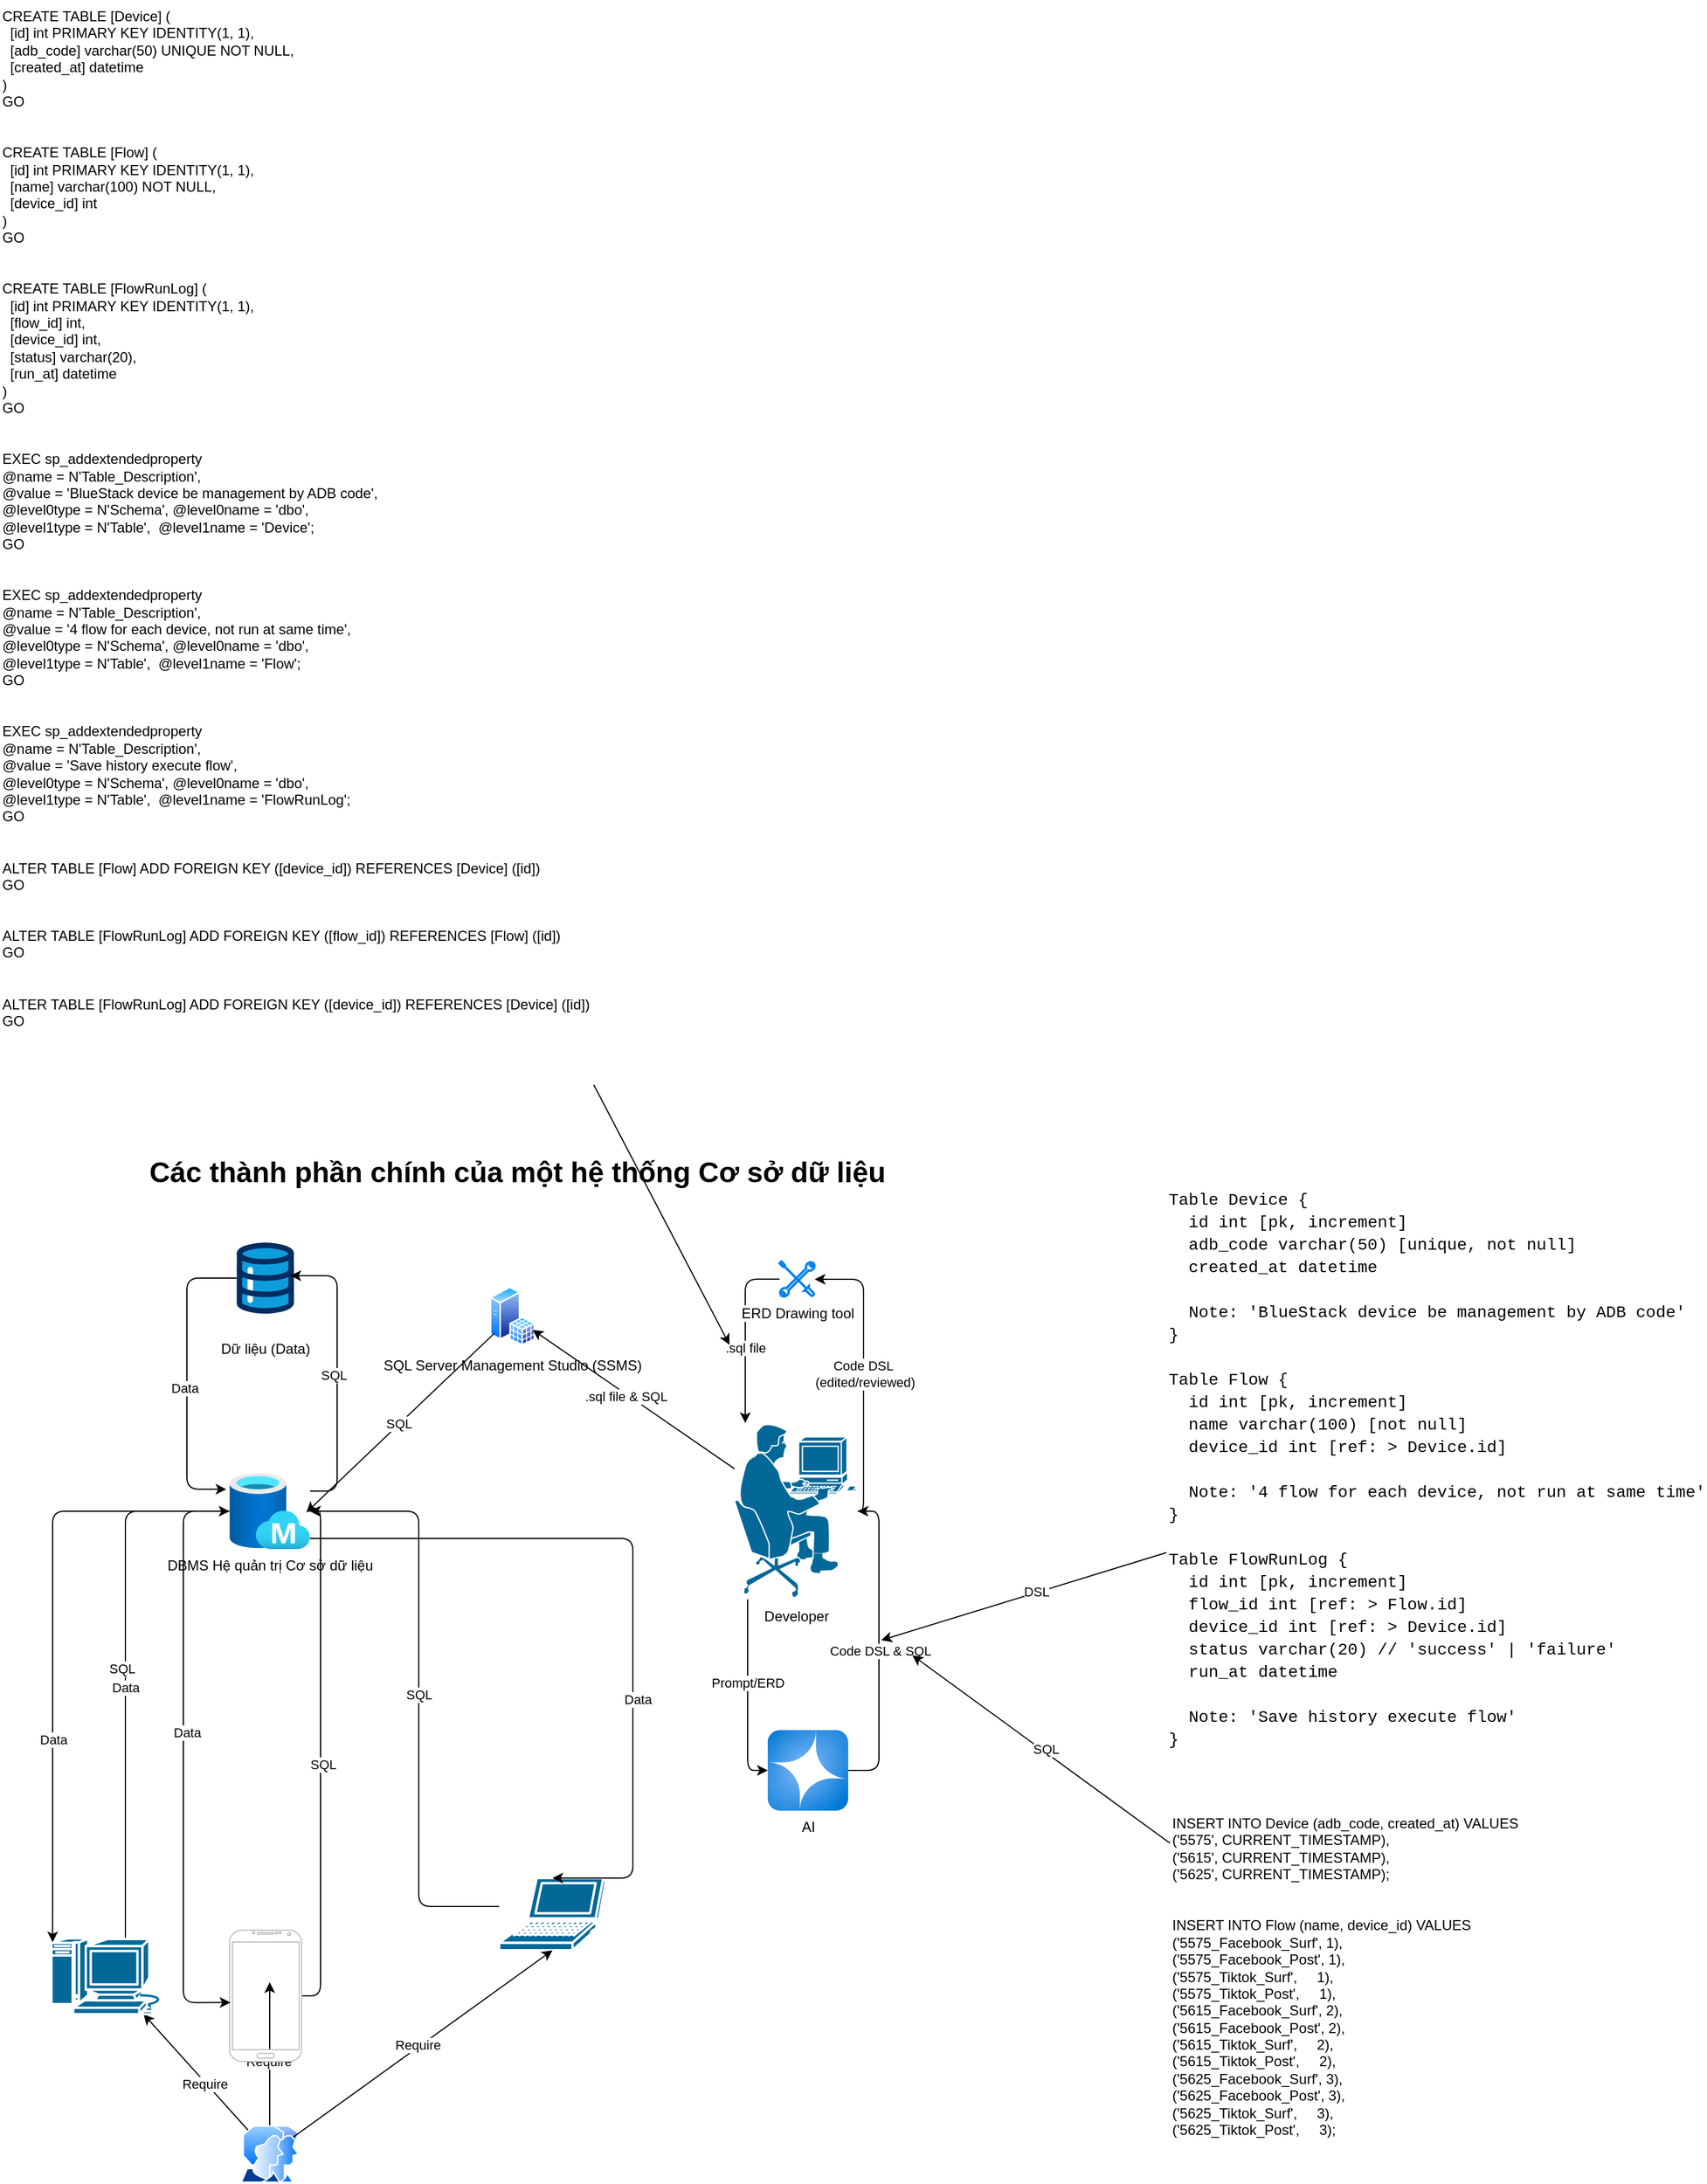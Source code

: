 <mxfile>
    <diagram id="dVG4HIUA0G5rE3eHD4f1" name="Page-1">
        <mxGraphModel dx="1239" dy="2085" grid="0" gridSize="10" guides="1" tooltips="1" connect="1" arrows="1" fold="1" page="1" pageScale="1" pageWidth="827" pageHeight="1169" background="none" math="0" shadow="0">
            <root>
                <mxCell id="0"/>
                <mxCell id="1" parent="0"/>
                <mxCell id="2" value="Dữ liệu (Data)" style="verticalLabelPosition=bottom;aspect=fixed;html=1;shape=mxgraph.salesforce.data;" parent="1" vertex="1">
                    <mxGeometry x="200" y="105" width="48.6" height="60" as="geometry"/>
                </mxCell>
                <mxCell id="3" value="Các thành phần chính của một hệ thống Cơ sở dữ liệu" style="text;strokeColor=none;fillColor=none;html=1;fontSize=24;fontStyle=1;verticalAlign=middle;align=center;" parent="1" vertex="1">
                    <mxGeometry x="77" y="26" width="720" height="40" as="geometry"/>
                </mxCell>
                <mxCell id="5" value="DBMS&amp;nbsp;Hệ quản trị Cơ sở dữ liệu" style="image;aspect=fixed;html=1;points=[];align=center;fontSize=12;image=img/lib/azure2/databases/Managed_Database.svg;" parent="1" vertex="1">
                    <mxGeometry x="194" y="300" width="68" height="64" as="geometry"/>
                </mxCell>
                <mxCell id="12" style="edgeStyle=none;html=1;" parent="1" source="6" edge="1">
                    <mxGeometry relative="1" as="geometry">
                        <mxPoint x="228" y="730" as="targetPoint"/>
                    </mxGeometry>
                </mxCell>
                <mxCell id="15" value="&lt;span style=&quot;color: rgb(0, 0, 0);&quot;&gt;Require&lt;/span&gt;" style="edgeLabel;html=1;align=center;verticalAlign=middle;resizable=0;points=[];" parent="12" vertex="1" connectable="0">
                    <mxGeometry x="-0.11" y="1" relative="1" as="geometry">
                        <mxPoint as="offset"/>
                    </mxGeometry>
                </mxCell>
                <mxCell id="13" style="edgeStyle=none;html=1;" parent="1" source="6" target="9" edge="1">
                    <mxGeometry relative="1" as="geometry"/>
                </mxCell>
                <mxCell id="16" value="&lt;span style=&quot;color: rgb(0, 0, 0);&quot;&gt;Require&lt;/span&gt;" style="edgeLabel;html=1;align=center;verticalAlign=middle;resizable=0;points=[];" parent="13" vertex="1" connectable="0">
                    <mxGeometry x="-0.157" y="1" relative="1" as="geometry">
                        <mxPoint as="offset"/>
                    </mxGeometry>
                </mxCell>
                <mxCell id="6" value="" style="image;aspect=fixed;perimeter=ellipsePerimeter;html=1;align=center;shadow=0;dashed=0;spacingTop=3;image=img/lib/active_directory/user_accounts.svg;" parent="1" vertex="1">
                    <mxGeometry x="203" y="851" width="50" height="48.5" as="geometry"/>
                </mxCell>
                <mxCell id="18" style="edgeStyle=orthogonalEdgeStyle;html=1;" parent="1" source="7" target="5" edge="1">
                    <mxGeometry relative="1" as="geometry">
                        <Array as="points">
                            <mxPoint x="271" y="742"/>
                            <mxPoint x="271" y="332"/>
                        </Array>
                    </mxGeometry>
                </mxCell>
                <mxCell id="21" value="&lt;span style=&quot;color: rgb(0, 0, 0);&quot;&gt;SQL&lt;/span&gt;" style="edgeLabel;html=1;align=center;verticalAlign=middle;resizable=0;points=[];" parent="18" vertex="1" connectable="0">
                    <mxGeometry x="-0.026" y="-2" relative="1" as="geometry">
                        <mxPoint as="offset"/>
                    </mxGeometry>
                </mxCell>
                <mxCell id="7" value="" style="verticalLabelPosition=bottom;verticalAlign=top;html=1;shadow=0;dashed=0;strokeWidth=1;shape=mxgraph.android.phone2;strokeColor=#c0c0c0;" parent="1" vertex="1">
                    <mxGeometry x="194" y="686" width="61" height="111" as="geometry"/>
                </mxCell>
                <mxCell id="19" style="edgeStyle=orthogonalEdgeStyle;html=1;" parent="1" source="8" target="5" edge="1">
                    <mxGeometry relative="1" as="geometry">
                        <Array as="points">
                            <mxPoint x="354" y="666"/>
                            <mxPoint x="354" y="332"/>
                        </Array>
                    </mxGeometry>
                </mxCell>
                <mxCell id="20" value="SQL" style="edgeLabel;html=1;align=center;verticalAlign=middle;resizable=0;points=[];" parent="19" vertex="1" connectable="0">
                    <mxGeometry x="-0.003" relative="1" as="geometry">
                        <mxPoint y="-1" as="offset"/>
                    </mxGeometry>
                </mxCell>
                <mxCell id="8" value="" style="shape=mxgraph.cisco.computers_and_peripherals.laptop;html=1;pointerEvents=1;dashed=0;fillColor=#036897;strokeColor=#ffffff;strokeWidth=2;verticalLabelPosition=bottom;verticalAlign=top;align=center;outlineConnect=0;" parent="1" vertex="1">
                    <mxGeometry x="422" y="642" width="90" height="61" as="geometry"/>
                </mxCell>
                <mxCell id="17" style="edgeStyle=orthogonalEdgeStyle;html=1;" parent="1" source="9" target="5" edge="1">
                    <mxGeometry relative="1" as="geometry">
                        <Array as="points">
                            <mxPoint x="106" y="667"/>
                            <mxPoint x="106" y="332"/>
                        </Array>
                    </mxGeometry>
                </mxCell>
                <mxCell id="22" value="&lt;span style=&quot;color: rgb(0, 0, 0);&quot;&gt;SQL&lt;/span&gt;" style="edgeLabel;html=1;align=center;verticalAlign=middle;resizable=0;points=[];" parent="17" vertex="1" connectable="0">
                    <mxGeometry x="0.018" y="3" relative="1" as="geometry">
                        <mxPoint as="offset"/>
                    </mxGeometry>
                </mxCell>
                <mxCell id="49" value="Data" style="edgeLabel;html=1;align=center;verticalAlign=middle;resizable=0;points=[];" vertex="1" connectable="0" parent="17">
                    <mxGeometry x="-0.056" relative="1" as="geometry">
                        <mxPoint as="offset"/>
                    </mxGeometry>
                </mxCell>
                <mxCell id="9" value="" style="shape=mxgraph.cisco.computers_and_peripherals.macintosh;html=1;pointerEvents=1;dashed=0;fillColor=#036897;strokeColor=#ffffff;strokeWidth=2;verticalLabelPosition=bottom;verticalAlign=top;align=center;outlineConnect=0;" parent="1" vertex="1">
                    <mxGeometry x="43" y="693" width="99" height="64" as="geometry"/>
                </mxCell>
                <mxCell id="11" style="edgeStyle=none;html=1;entryX=0.5;entryY=1;entryDx=0;entryDy=0;entryPerimeter=0;" parent="1" source="6" target="8" edge="1">
                    <mxGeometry relative="1" as="geometry"/>
                </mxCell>
                <mxCell id="14" value="Require" style="edgeLabel;html=1;align=center;verticalAlign=middle;resizable=0;points=[];" parent="11" vertex="1" connectable="0">
                    <mxGeometry x="-0.037" y="2" relative="1" as="geometry">
                        <mxPoint as="offset"/>
                    </mxGeometry>
                </mxCell>
                <mxCell id="23" style="edgeStyle=orthogonalEdgeStyle;html=1;entryX=0.937;entryY=0.474;entryDx=0;entryDy=0;entryPerimeter=0;" parent="1" source="5" target="2" edge="1">
                    <mxGeometry relative="1" as="geometry">
                        <Array as="points">
                            <mxPoint x="285" y="315"/>
                            <mxPoint x="285" y="133"/>
                            <mxPoint x="246" y="133"/>
                        </Array>
                    </mxGeometry>
                </mxCell>
                <mxCell id="24" value="&lt;span style=&quot;color: rgb(0, 0, 0);&quot;&gt;SQL&lt;/span&gt;" style="edgeLabel;html=1;align=center;verticalAlign=middle;resizable=0;points=[];" parent="23" vertex="1" connectable="0">
                    <mxGeometry x="-0.008" y="3" relative="1" as="geometry">
                        <mxPoint as="offset"/>
                    </mxGeometry>
                </mxCell>
                <mxCell id="27" value="SQL Server Management Studio (SSMS)" style="image;aspect=fixed;perimeter=ellipsePerimeter;html=1;align=center;shadow=0;dashed=0;spacingTop=3;image=img/lib/active_directory/sql_server.svg;" vertex="1" parent="1">
                    <mxGeometry x="414" y="142" width="38.5" height="50" as="geometry"/>
                </mxCell>
                <mxCell id="28" style="edgeStyle=none;html=1;entryX=0.956;entryY=0.516;entryDx=0;entryDy=0;entryPerimeter=0;" edge="1" parent="1" source="27" target="5">
                    <mxGeometry relative="1" as="geometry"/>
                </mxCell>
                <mxCell id="29" value="SQL" style="edgeLabel;html=1;align=center;verticalAlign=middle;resizable=0;points=[];" vertex="1" connectable="0" parent="28">
                    <mxGeometry x="0.013" y="-1" relative="1" as="geometry">
                        <mxPoint as="offset"/>
                    </mxGeometry>
                </mxCell>
                <mxCell id="31" style="edgeStyle=none;html=1;" edge="1" parent="1" source="30" target="27">
                    <mxGeometry relative="1" as="geometry"/>
                </mxCell>
                <mxCell id="56" value=".sql file &amp;amp; SQL" style="edgeLabel;html=1;align=center;verticalAlign=middle;resizable=0;points=[];" vertex="1" connectable="0" parent="31">
                    <mxGeometry x="0.067" y="2" relative="1" as="geometry">
                        <mxPoint as="offset"/>
                    </mxGeometry>
                </mxCell>
                <mxCell id="33" style="edgeStyle=orthogonalEdgeStyle;html=1;" edge="1" parent="1" source="30" target="32">
                    <mxGeometry relative="1" as="geometry">
                        <Array as="points">
                            <mxPoint x="730" y="332"/>
                            <mxPoint x="730" y="136"/>
                        </Array>
                    </mxGeometry>
                </mxCell>
                <mxCell id="34" value="Code DSL&amp;nbsp;&lt;div&gt;(edited/reviewed)&lt;/div&gt;" style="edgeLabel;html=1;align=center;verticalAlign=middle;resizable=0;points=[];" vertex="1" connectable="0" parent="33">
                    <mxGeometry x="0.002" y="-1" relative="1" as="geometry">
                        <mxPoint as="offset"/>
                    </mxGeometry>
                </mxCell>
                <mxCell id="38" style="edgeStyle=orthogonalEdgeStyle;html=1;" edge="1" parent="1" source="30" target="37">
                    <mxGeometry relative="1" as="geometry">
                        <Array as="points">
                            <mxPoint x="632" y="551"/>
                        </Array>
                    </mxGeometry>
                </mxCell>
                <mxCell id="39" value="Prompt/ERD" style="edgeLabel;html=1;align=center;verticalAlign=middle;resizable=0;points=[];" vertex="1" connectable="0" parent="38">
                    <mxGeometry x="-0.129" relative="1" as="geometry">
                        <mxPoint as="offset"/>
                    </mxGeometry>
                </mxCell>
                <mxCell id="30" value="Developer" style="shape=mxgraph.cisco.people.pc_man;html=1;pointerEvents=1;dashed=0;fillColor=#036897;strokeColor=#ffffff;strokeWidth=2;verticalLabelPosition=bottom;verticalAlign=top;align=center;outlineConnect=0;" vertex="1" parent="1">
                    <mxGeometry x="621" y="257.5" width="104" height="149" as="geometry"/>
                </mxCell>
                <mxCell id="35" style="edgeStyle=orthogonalEdgeStyle;html=1;" edge="1" parent="1" source="32" target="30">
                    <mxGeometry relative="1" as="geometry">
                        <mxPoint x="594" y="187" as="targetPoint"/>
                        <Array as="points">
                            <mxPoint x="630" y="136"/>
                        </Array>
                    </mxGeometry>
                </mxCell>
                <mxCell id="36" value=".sql file" style="edgeLabel;html=1;align=center;verticalAlign=middle;resizable=0;points=[];" vertex="1" connectable="0" parent="35">
                    <mxGeometry x="0.157" relative="1" as="geometry">
                        <mxPoint as="offset"/>
                    </mxGeometry>
                </mxCell>
                <mxCell id="32" value="ERD Drawing tool" style="html=1;verticalLabelPosition=bottom;align=center;labelBackgroundColor=#ffffff;verticalAlign=top;strokeWidth=2;strokeColor=#0080F0;shadow=0;dashed=0;shape=mxgraph.ios7.icons.tools;pointerEvents=1" vertex="1" parent="1">
                    <mxGeometry x="659" y="121" width="29.7" height="29.7" as="geometry"/>
                </mxCell>
                <mxCell id="40" style="edgeStyle=orthogonalEdgeStyle;html=1;" edge="1" parent="1" source="37" target="30">
                    <mxGeometry relative="1" as="geometry">
                        <Array as="points">
                            <mxPoint x="743" y="551"/>
                            <mxPoint x="743" y="332"/>
                        </Array>
                    </mxGeometry>
                </mxCell>
                <mxCell id="41" value="Code DSL &amp;amp; SQL" style="edgeLabel;html=1;align=center;verticalAlign=middle;resizable=0;points=[];" vertex="1" connectable="0" parent="40">
                    <mxGeometry x="-0.033" y="-1" relative="1" as="geometry">
                        <mxPoint as="offset"/>
                    </mxGeometry>
                </mxCell>
                <mxCell id="37" value="AI" style="image;aspect=fixed;html=1;points=[];align=center;fontSize=12;image=img/lib/azure2/ai_machine_learning/Azure_OpenAI.svg;" vertex="1" parent="1">
                    <mxGeometry x="649" y="517" width="68" height="68" as="geometry"/>
                </mxCell>
                <mxCell id="42" style="edgeStyle=orthogonalEdgeStyle;html=1;entryX=0.015;entryY=0.05;entryDx=0;entryDy=0;entryPerimeter=0;" edge="1" parent="1" source="5" target="9">
                    <mxGeometry relative="1" as="geometry"/>
                </mxCell>
                <mxCell id="43" value="Data" style="edgeLabel;html=1;align=center;verticalAlign=middle;resizable=0;points=[];" vertex="1" connectable="0" parent="42">
                    <mxGeometry x="0.331" relative="1" as="geometry">
                        <mxPoint as="offset"/>
                    </mxGeometry>
                </mxCell>
                <mxCell id="45" style="edgeStyle=orthogonalEdgeStyle;html=1;entryX=0.5;entryY=0;entryDx=0;entryDy=0;entryPerimeter=0;" edge="1" parent="1" source="5" target="8">
                    <mxGeometry relative="1" as="geometry">
                        <Array as="points">
                            <mxPoint x="535" y="355"/>
                            <mxPoint x="535" y="642"/>
                        </Array>
                    </mxGeometry>
                </mxCell>
                <mxCell id="50" value="Data" style="edgeLabel;html=1;align=center;verticalAlign=middle;resizable=0;points=[];" vertex="1" connectable="0" parent="45">
                    <mxGeometry x="0.302" y="4" relative="1" as="geometry">
                        <mxPoint as="offset"/>
                    </mxGeometry>
                </mxCell>
                <mxCell id="46" style="edgeStyle=orthogonalEdgeStyle;html=1;entryX=0.013;entryY=0.551;entryDx=0;entryDy=0;entryPerimeter=0;" edge="1" parent="1" source="5" target="7">
                    <mxGeometry relative="1" as="geometry">
                        <Array as="points">
                            <mxPoint x="155" y="332"/>
                            <mxPoint x="155" y="747"/>
                        </Array>
                    </mxGeometry>
                </mxCell>
                <mxCell id="51" value="Data" style="edgeLabel;html=1;align=center;verticalAlign=middle;resizable=0;points=[];" vertex="1" connectable="0" parent="46">
                    <mxGeometry x="-0.085" y="3" relative="1" as="geometry">
                        <mxPoint as="offset"/>
                    </mxGeometry>
                </mxCell>
                <mxCell id="47" style="edgeStyle=orthogonalEdgeStyle;html=1;entryX=-0.039;entryY=0.21;entryDx=0;entryDy=0;entryPerimeter=0;" edge="1" parent="1" source="2" target="5">
                    <mxGeometry relative="1" as="geometry">
                        <Array as="points">
                            <mxPoint x="158" y="135"/>
                            <mxPoint x="158" y="313"/>
                        </Array>
                    </mxGeometry>
                </mxCell>
                <mxCell id="48" value="Data" style="edgeLabel;html=1;align=center;verticalAlign=middle;resizable=0;points=[];" vertex="1" connectable="0" parent="47">
                    <mxGeometry x="0.06" y="-2" relative="1" as="geometry">
                        <mxPoint as="offset"/>
                    </mxGeometry>
                </mxCell>
                <mxCell id="53" style="edgeStyle=none;html=1;" edge="1" parent="1" source="52">
                    <mxGeometry relative="1" as="geometry">
                        <mxPoint x="745" y="441" as="targetPoint"/>
                    </mxGeometry>
                </mxCell>
                <mxCell id="59" value="DSL" style="edgeLabel;html=1;align=center;verticalAlign=middle;resizable=0;points=[];" vertex="1" connectable="0" parent="53">
                    <mxGeometry x="-0.086" y="-1" relative="1" as="geometry">
                        <mxPoint as="offset"/>
                    </mxGeometry>
                </mxCell>
                <mxCell id="52" value="&lt;div style=&quot;font-family: Consolas, &amp;quot;Courier New&amp;quot;, monospace; font-weight: normal; font-size: 14px; line-height: 19px; white-space-collapse: preserve;&quot;&gt;&lt;div&gt;&lt;span style=&quot;&quot;&gt;Table&lt;/span&gt;&lt;span style=&quot;&quot;&gt; Device {&lt;/span&gt;&lt;/div&gt;&lt;div&gt;&lt;span style=&quot;&quot;&gt;&amp;nbsp; id &lt;/span&gt;&lt;span style=&quot;&quot;&gt;int&lt;/span&gt;&lt;span style=&quot;&quot;&gt; [&lt;/span&gt;&lt;span style=&quot;&quot;&gt;pk&lt;/span&gt;&lt;span style=&quot;&quot;&gt;,&lt;/span&gt;&lt;span style=&quot;&quot;&gt; &lt;/span&gt;&lt;span style=&quot;&quot;&gt;increment&lt;/span&gt;&lt;span style=&quot;&quot;&gt;]&lt;/span&gt;&lt;/div&gt;&lt;div&gt;&lt;span style=&quot;&quot;&gt;&amp;nbsp; adb_code &lt;/span&gt;&lt;span style=&quot;&quot;&gt;varchar&lt;/span&gt;&lt;span style=&quot;&quot;&gt;(&lt;/span&gt;&lt;span style=&quot;&quot;&gt;50&lt;/span&gt;&lt;span style=&quot;&quot;&gt;) [&lt;/span&gt;&lt;span style=&quot;&quot;&gt;unique&lt;/span&gt;&lt;span style=&quot;&quot;&gt;,&lt;/span&gt;&lt;span style=&quot;&quot;&gt; &lt;/span&gt;&lt;span style=&quot;&quot;&gt;not&lt;/span&gt;&lt;span style=&quot;&quot;&gt; &lt;/span&gt;&lt;span style=&quot;&quot;&gt;null&lt;/span&gt;&lt;span style=&quot;&quot;&gt;]&lt;/span&gt;&lt;/div&gt;&lt;div&gt;&lt;span style=&quot;&quot;&gt;&amp;nbsp; created_at &lt;/span&gt;&lt;span style=&quot;&quot;&gt;datetime&lt;/span&gt;&lt;/div&gt;&lt;br&gt;&lt;div&gt;&lt;span style=&quot;&quot;&gt;&amp;nbsp; &lt;/span&gt;&lt;span style=&quot;&quot;&gt;Note&lt;/span&gt;&lt;span style=&quot;&quot;&gt;:&lt;/span&gt;&lt;span style=&quot;&quot;&gt; &lt;/span&gt;&lt;span style=&quot;&quot;&gt;&#39;BlueStack device be management by ADB code&#39;&lt;/span&gt;&lt;/div&gt;&lt;div&gt;&lt;span style=&quot;&quot;&gt;}&lt;/span&gt;&lt;/div&gt;&lt;br&gt;&lt;div&gt;&lt;span style=&quot;&quot;&gt;Table&lt;/span&gt;&lt;span style=&quot;&quot;&gt; Flow {&lt;/span&gt;&lt;/div&gt;&lt;div&gt;&lt;span style=&quot;&quot;&gt;&amp;nbsp; id &lt;/span&gt;&lt;span style=&quot;&quot;&gt;int&lt;/span&gt;&lt;span style=&quot;&quot;&gt; [&lt;/span&gt;&lt;span style=&quot;&quot;&gt;pk&lt;/span&gt;&lt;span style=&quot;&quot;&gt;,&lt;/span&gt;&lt;span style=&quot;&quot;&gt; &lt;/span&gt;&lt;span style=&quot;&quot;&gt;increment&lt;/span&gt;&lt;span style=&quot;&quot;&gt;]&lt;/span&gt;&lt;/div&gt;&lt;div&gt;&lt;span style=&quot;&quot;&gt;&amp;nbsp; name &lt;/span&gt;&lt;span style=&quot;&quot;&gt;varchar&lt;/span&gt;&lt;span style=&quot;&quot;&gt;(&lt;/span&gt;&lt;span style=&quot;&quot;&gt;100&lt;/span&gt;&lt;span style=&quot;&quot;&gt;) [&lt;/span&gt;&lt;span style=&quot;&quot;&gt;not&lt;/span&gt;&lt;span style=&quot;&quot;&gt; &lt;/span&gt;&lt;span style=&quot;&quot;&gt;null&lt;/span&gt;&lt;span style=&quot;&quot;&gt;]&lt;/span&gt;&lt;/div&gt;&lt;div&gt;&lt;span style=&quot;&quot;&gt;&amp;nbsp; device_id &lt;/span&gt;&lt;span style=&quot;&quot;&gt;int&lt;/span&gt;&lt;span style=&quot;&quot;&gt; [&lt;/span&gt;&lt;span style=&quot;&quot;&gt;ref&lt;/span&gt;&lt;span style=&quot;&quot;&gt;:&lt;/span&gt;&lt;span style=&quot;&quot;&gt; &amp;gt; Device&lt;/span&gt;&lt;span style=&quot;&quot;&gt;.&lt;/span&gt;&lt;span style=&quot;&quot;&gt;id]&lt;/span&gt;&lt;/div&gt;&lt;br&gt;&lt;div&gt;&lt;span style=&quot;&quot;&gt;&amp;nbsp; &lt;/span&gt;&lt;span style=&quot;&quot;&gt;Note&lt;/span&gt;&lt;span style=&quot;&quot;&gt;:&lt;/span&gt;&lt;span style=&quot;&quot;&gt; &lt;/span&gt;&lt;span style=&quot;&quot;&gt;&#39;4 flow for each device, not run at same time&#39;&lt;/span&gt;&lt;/div&gt;&lt;div&gt;&lt;span style=&quot;&quot;&gt;}&lt;/span&gt;&lt;/div&gt;&lt;br&gt;&lt;div&gt;&lt;span style=&quot;&quot;&gt;Table&lt;/span&gt;&lt;span style=&quot;&quot;&gt; FlowRunLog {&lt;/span&gt;&lt;/div&gt;&lt;div&gt;&lt;span style=&quot;&quot;&gt;&amp;nbsp; id &lt;/span&gt;&lt;span style=&quot;&quot;&gt;int&lt;/span&gt;&lt;span style=&quot;&quot;&gt; [&lt;/span&gt;&lt;span style=&quot;&quot;&gt;pk&lt;/span&gt;&lt;span style=&quot;&quot;&gt;,&lt;/span&gt;&lt;span style=&quot;&quot;&gt; &lt;/span&gt;&lt;span style=&quot;&quot;&gt;increment&lt;/span&gt;&lt;span style=&quot;&quot;&gt;]&lt;/span&gt;&lt;/div&gt;&lt;div&gt;&lt;span style=&quot;&quot;&gt;&amp;nbsp; flow_id &lt;/span&gt;&lt;span style=&quot;&quot;&gt;int&lt;/span&gt;&lt;span style=&quot;&quot;&gt; [&lt;/span&gt;&lt;span style=&quot;&quot;&gt;ref&lt;/span&gt;&lt;span style=&quot;&quot;&gt;:&lt;/span&gt;&lt;span style=&quot;&quot;&gt; &amp;gt; Flow&lt;/span&gt;&lt;span style=&quot;&quot;&gt;.&lt;/span&gt;&lt;span style=&quot;&quot;&gt;id]&lt;/span&gt;&lt;/div&gt;&lt;div&gt;&lt;span style=&quot;&quot;&gt;&amp;nbsp; device_id &lt;/span&gt;&lt;span style=&quot;&quot;&gt;int&lt;/span&gt;&lt;span style=&quot;&quot;&gt; [&lt;/span&gt;&lt;span style=&quot;&quot;&gt;ref&lt;/span&gt;&lt;span style=&quot;&quot;&gt;:&lt;/span&gt;&lt;span style=&quot;&quot;&gt; &amp;gt; Device&lt;/span&gt;&lt;span style=&quot;&quot;&gt;.&lt;/span&gt;&lt;span style=&quot;&quot;&gt;id]&lt;/span&gt;&lt;/div&gt;&lt;div&gt;&lt;span style=&quot;&quot;&gt;&amp;nbsp; status &lt;/span&gt;&lt;span style=&quot;&quot;&gt;varchar&lt;/span&gt;&lt;span style=&quot;&quot;&gt;(&lt;/span&gt;&lt;span style=&quot;&quot;&gt;20&lt;/span&gt;&lt;span style=&quot;&quot;&gt;) &lt;/span&gt;&lt;span style=&quot;&quot;&gt;// &#39;success&#39; | &#39;failure&#39;&lt;/span&gt;&lt;/div&gt;&lt;div&gt;&lt;span style=&quot;&quot;&gt;&amp;nbsp; run_at &lt;/span&gt;&lt;span style=&quot;&quot;&gt;datetime&lt;/span&gt;&lt;/div&gt;&lt;br&gt;&lt;div&gt;&lt;span style=&quot;&quot;&gt;&amp;nbsp; &lt;/span&gt;&lt;span style=&quot;&quot;&gt;Note&lt;/span&gt;&lt;span style=&quot;&quot;&gt;:&lt;/span&gt;&lt;span style=&quot;&quot;&gt; &lt;/span&gt;&lt;span style=&quot;&quot;&gt;&#39;Save history execute flow&#39;&lt;/span&gt;&lt;/div&gt;&lt;div&gt;&lt;span style=&quot;&quot;&gt;}&lt;/span&gt;&lt;/div&gt;&lt;/div&gt;" style="text;html=1;fontSize=24;fontStyle=1;verticalAlign=middle;align=left;fontColor=default;labelBackgroundColor=none;whiteSpace=wrap;" vertex="1" parent="1">
                    <mxGeometry x="986" y="34" width="456" height="526" as="geometry"/>
                </mxCell>
                <mxCell id="55" style="edgeStyle=none;html=1;" edge="1" parent="1" source="54">
                    <mxGeometry relative="1" as="geometry">
                        <mxPoint x="616.667" y="191.333" as="targetPoint"/>
                    </mxGeometry>
                </mxCell>
                <mxCell id="54" value="CREATE TABLE [Device] (&#xa;  [id] int PRIMARY KEY IDENTITY(1, 1),&#xa;  [adb_code] varchar(50) UNIQUE NOT NULL,&#xa;  [created_at] datetime&#xa;)&#xa;GO&#xa;&#xa;&#xa;CREATE TABLE [Flow] (&#xa;  [id] int PRIMARY KEY IDENTITY(1, 1),&#xa;  [name] varchar(100) NOT NULL,&#xa;  [device_id] int&#xa;)&#xa;GO&#xa;&#xa;&#xa;CREATE TABLE [FlowRunLog] (&#xa;  [id] int PRIMARY KEY IDENTITY(1, 1),&#xa;  [flow_id] int,&#xa;  [device_id] int,&#xa;  [status] varchar(20),&#xa;  [run_at] datetime&#xa;)&#xa;GO&#xa;&#xa;&#xa;EXEC sp_addextendedproperty&#xa;@name = N&#39;Table_Description&#39;,&#xa;@value = &#39;BlueStack device be management by ADB code&#39;,&#xa;@level0type = N&#39;Schema&#39;, @level0name = &#39;dbo&#39;,&#xa;@level1type = N&#39;Table&#39;,  @level1name = &#39;Device&#39;;&#xa;GO&#xa;&#xa;&#xa;EXEC sp_addextendedproperty&#xa;@name = N&#39;Table_Description&#39;,&#xa;@value = &#39;4 flow for each device, not run at same time&#39;,&#xa;@level0type = N&#39;Schema&#39;, @level0name = &#39;dbo&#39;,&#xa;@level1type = N&#39;Table&#39;,  @level1name = &#39;Flow&#39;;&#xa;GO&#xa;&#xa;&#xa;EXEC sp_addextendedproperty&#xa;@name = N&#39;Table_Description&#39;,&#xa;@value = &#39;Save history execute flow&#39;,&#xa;@level0type = N&#39;Schema&#39;, @level0name = &#39;dbo&#39;,&#xa;@level1type = N&#39;Table&#39;,  @level1name = &#39;FlowRunLog&#39;;&#xa;GO&#xa;&#xa;&#xa;ALTER TABLE [Flow] ADD FOREIGN KEY ([device_id]) REFERENCES [Device] ([id])&#xa;GO&#xa;&#xa;&#xa;ALTER TABLE [FlowRunLog] ADD FOREIGN KEY ([flow_id]) REFERENCES [Flow] ([id])&#xa;GO&#xa;&#xa;&#xa;ALTER TABLE [FlowRunLog] ADD FOREIGN KEY ([device_id]) REFERENCES [Device] ([id])&#xa;GO" style="text;whiteSpace=wrap;" vertex="1" parent="1">
                    <mxGeometry y="-945" width="525" height="916.67" as="geometry"/>
                </mxCell>
                <mxCell id="60" style="edgeStyle=none;html=1;" edge="1" parent="1" source="58">
                    <mxGeometry relative="1" as="geometry">
                        <mxPoint x="771.286" y="453.762" as="targetPoint"/>
                    </mxGeometry>
                </mxCell>
                <mxCell id="61" value="SQL" style="edgeLabel;html=1;align=center;verticalAlign=middle;resizable=0;points=[];" vertex="1" connectable="0" parent="60">
                    <mxGeometry x="-0.02" y="-2" relative="1" as="geometry">
                        <mxPoint as="offset"/>
                    </mxGeometry>
                </mxCell>
                <mxCell id="58" value="INSERT INTO Device (adb_code, created_at) VALUES&#xa;(&#39;5575&#39;, CURRENT_TIMESTAMP),&#xa;(&#39;5615&#39;, CURRENT_TIMESTAMP),&#xa;(&#39;5625&#39;, CURRENT_TIMESTAMP);&#xa;&#xa;&#xa;INSERT INTO Flow (name, device_id) VALUES&#xa;(&#39;5575_Facebook_Surf&#39;, 1),&#xa;(&#39;5575_Facebook_Post&#39;, 1),&#xa;(&#39;5575_Tiktok_Surf&#39;,     1),&#xa;(&#39;5575_Tiktok_Post&#39;,     1),&#xa;(&#39;5615_Facebook_Surf&#39;, 2),&#xa;(&#39;5615_Facebook_Post&#39;, 2),&#xa;(&#39;5615_Tiktok_Surf&#39;,     2),&#xa;(&#39;5615_Tiktok_Post&#39;,     2),&#xa;(&#39;5625_Facebook_Surf&#39;, 3),&#xa;(&#39;5625_Facebook_Post&#39;, 3),&#xa;(&#39;5625_Tiktok_Surf&#39;,     3),&#xa;(&#39;5625_Tiktok_Post&#39;,     3);" style="text;whiteSpace=wrap;" vertex="1" parent="1">
                    <mxGeometry x="989" y="582" width="321" height="295" as="geometry"/>
                </mxCell>
            </root>
        </mxGraphModel>
    </diagram>
</mxfile>